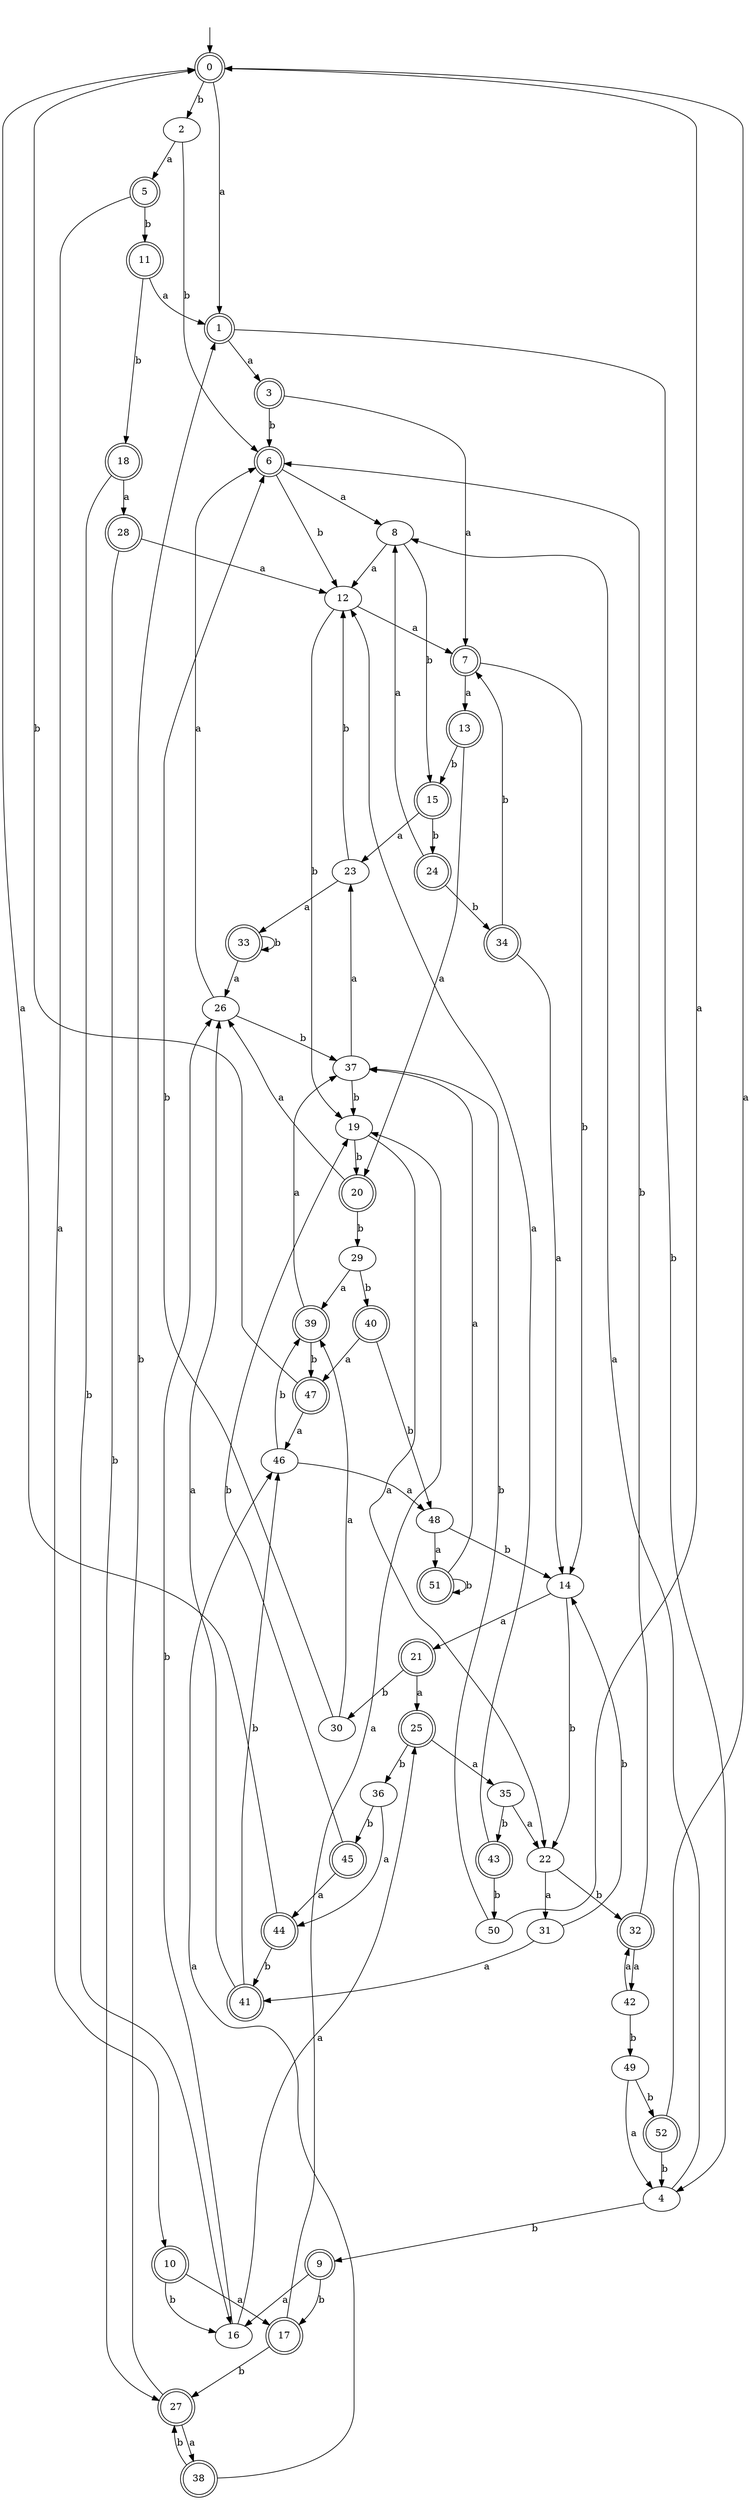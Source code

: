 digraph RandomDFA {
  __start0 [label="", shape=none];
  __start0 -> 0 [label=""];
  0 [shape=circle] [shape=doublecircle]
  0 -> 1 [label="a"]
  0 -> 2 [label="b"]
  1 [shape=doublecircle]
  1 -> 3 [label="a"]
  1 -> 4 [label="b"]
  2
  2 -> 5 [label="a"]
  2 -> 6 [label="b"]
  3 [shape=doublecircle]
  3 -> 7 [label="a"]
  3 -> 6 [label="b"]
  4
  4 -> 8 [label="a"]
  4 -> 9 [label="b"]
  5 [shape=doublecircle]
  5 -> 10 [label="a"]
  5 -> 11 [label="b"]
  6 [shape=doublecircle]
  6 -> 8 [label="a"]
  6 -> 12 [label="b"]
  7 [shape=doublecircle]
  7 -> 13 [label="a"]
  7 -> 14 [label="b"]
  8
  8 -> 12 [label="a"]
  8 -> 15 [label="b"]
  9 [shape=doublecircle]
  9 -> 16 [label="a"]
  9 -> 17 [label="b"]
  10 [shape=doublecircle]
  10 -> 17 [label="a"]
  10 -> 16 [label="b"]
  11 [shape=doublecircle]
  11 -> 1 [label="a"]
  11 -> 18 [label="b"]
  12
  12 -> 7 [label="a"]
  12 -> 19 [label="b"]
  13 [shape=doublecircle]
  13 -> 20 [label="a"]
  13 -> 15 [label="b"]
  14
  14 -> 21 [label="a"]
  14 -> 22 [label="b"]
  15 [shape=doublecircle]
  15 -> 23 [label="a"]
  15 -> 24 [label="b"]
  16
  16 -> 25 [label="a"]
  16 -> 26 [label="b"]
  17 [shape=doublecircle]
  17 -> 19 [label="a"]
  17 -> 27 [label="b"]
  18 [shape=doublecircle]
  18 -> 28 [label="a"]
  18 -> 16 [label="b"]
  19
  19 -> 22 [label="a"]
  19 -> 20 [label="b"]
  20 [shape=doublecircle]
  20 -> 26 [label="a"]
  20 -> 29 [label="b"]
  21 [shape=doublecircle]
  21 -> 25 [label="a"]
  21 -> 30 [label="b"]
  22
  22 -> 31 [label="a"]
  22 -> 32 [label="b"]
  23
  23 -> 33 [label="a"]
  23 -> 12 [label="b"]
  24 [shape=doublecircle]
  24 -> 8 [label="a"]
  24 -> 34 [label="b"]
  25 [shape=doublecircle]
  25 -> 35 [label="a"]
  25 -> 36 [label="b"]
  26
  26 -> 6 [label="a"]
  26 -> 37 [label="b"]
  27 [shape=doublecircle]
  27 -> 38 [label="a"]
  27 -> 1 [label="b"]
  28 [shape=doublecircle]
  28 -> 12 [label="a"]
  28 -> 27 [label="b"]
  29
  29 -> 39 [label="a"]
  29 -> 40 [label="b"]
  30
  30 -> 39 [label="a"]
  30 -> 6 [label="b"]
  31
  31 -> 41 [label="a"]
  31 -> 14 [label="b"]
  32 [shape=doublecircle]
  32 -> 42 [label="a"]
  32 -> 6 [label="b"]
  33 [shape=doublecircle]
  33 -> 26 [label="a"]
  33 -> 33 [label="b"]
  34 [shape=doublecircle]
  34 -> 14 [label="a"]
  34 -> 7 [label="b"]
  35
  35 -> 22 [label="a"]
  35 -> 43 [label="b"]
  36
  36 -> 44 [label="a"]
  36 -> 45 [label="b"]
  37
  37 -> 23 [label="a"]
  37 -> 19 [label="b"]
  38 [shape=doublecircle]
  38 -> 46 [label="a"]
  38 -> 27 [label="b"]
  39 [shape=doublecircle]
  39 -> 37 [label="a"]
  39 -> 47 [label="b"]
  40 [shape=doublecircle]
  40 -> 47 [label="a"]
  40 -> 48 [label="b"]
  41 [shape=doublecircle]
  41 -> 26 [label="a"]
  41 -> 46 [label="b"]
  42
  42 -> 32 [label="a"]
  42 -> 49 [label="b"]
  43 [shape=doublecircle]
  43 -> 12 [label="a"]
  43 -> 50 [label="b"]
  44 [shape=doublecircle]
  44 -> 0 [label="a"]
  44 -> 41 [label="b"]
  45 [shape=doublecircle]
  45 -> 44 [label="a"]
  45 -> 19 [label="b"]
  46
  46 -> 48 [label="a"]
  46 -> 39 [label="b"]
  47 [shape=doublecircle]
  47 -> 46 [label="a"]
  47 -> 0 [label="b"]
  48
  48 -> 51 [label="a"]
  48 -> 14 [label="b"]
  49
  49 -> 4 [label="a"]
  49 -> 52 [label="b"]
  50
  50 -> 0 [label="a"]
  50 -> 37 [label="b"]
  51 [shape=doublecircle]
  51 -> 37 [label="a"]
  51 -> 51 [label="b"]
  52 [shape=doublecircle]
  52 -> 0 [label="a"]
  52 -> 4 [label="b"]
}
